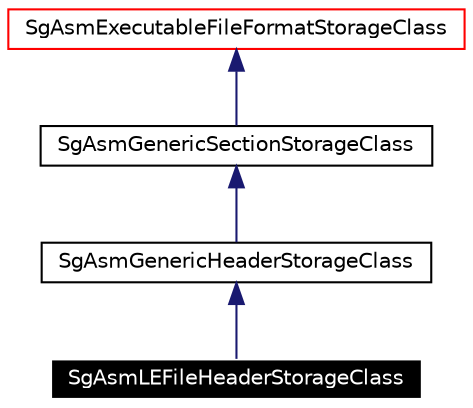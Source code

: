 digraph G
{
  edge [fontname="Helvetica",fontsize=10,labelfontname="Helvetica",labelfontsize=10];
  node [fontname="Helvetica",fontsize=10,shape=record];
  Node1 [label="SgAsmLEFileHeaderStorageClass",height=0.2,width=0.4,color="white", fillcolor="black", style="filled" fontcolor="white"];
  Node2 -> Node1 [dir=back,color="midnightblue",fontsize=10,style="solid",fontname="Helvetica"];
  Node2 [label="SgAsmGenericHeaderStorageClass",height=0.2,width=0.4,color="black",URL="$classSgAsmGenericHeaderStorageClass.html"];
  Node3 -> Node2 [dir=back,color="midnightblue",fontsize=10,style="solid",fontname="Helvetica"];
  Node3 [label="SgAsmGenericSectionStorageClass",height=0.2,width=0.4,color="black",URL="$classSgAsmGenericSectionStorageClass.html"];
  Node4 -> Node3 [dir=back,color="midnightblue",fontsize=10,style="solid",fontname="Helvetica"];
  Node4 [label="SgAsmExecutableFileFormatStorageClass",height=0.2,width=0.4,color="red",URL="$classSgAsmExecutableFileFormatStorageClass.html"];
}
